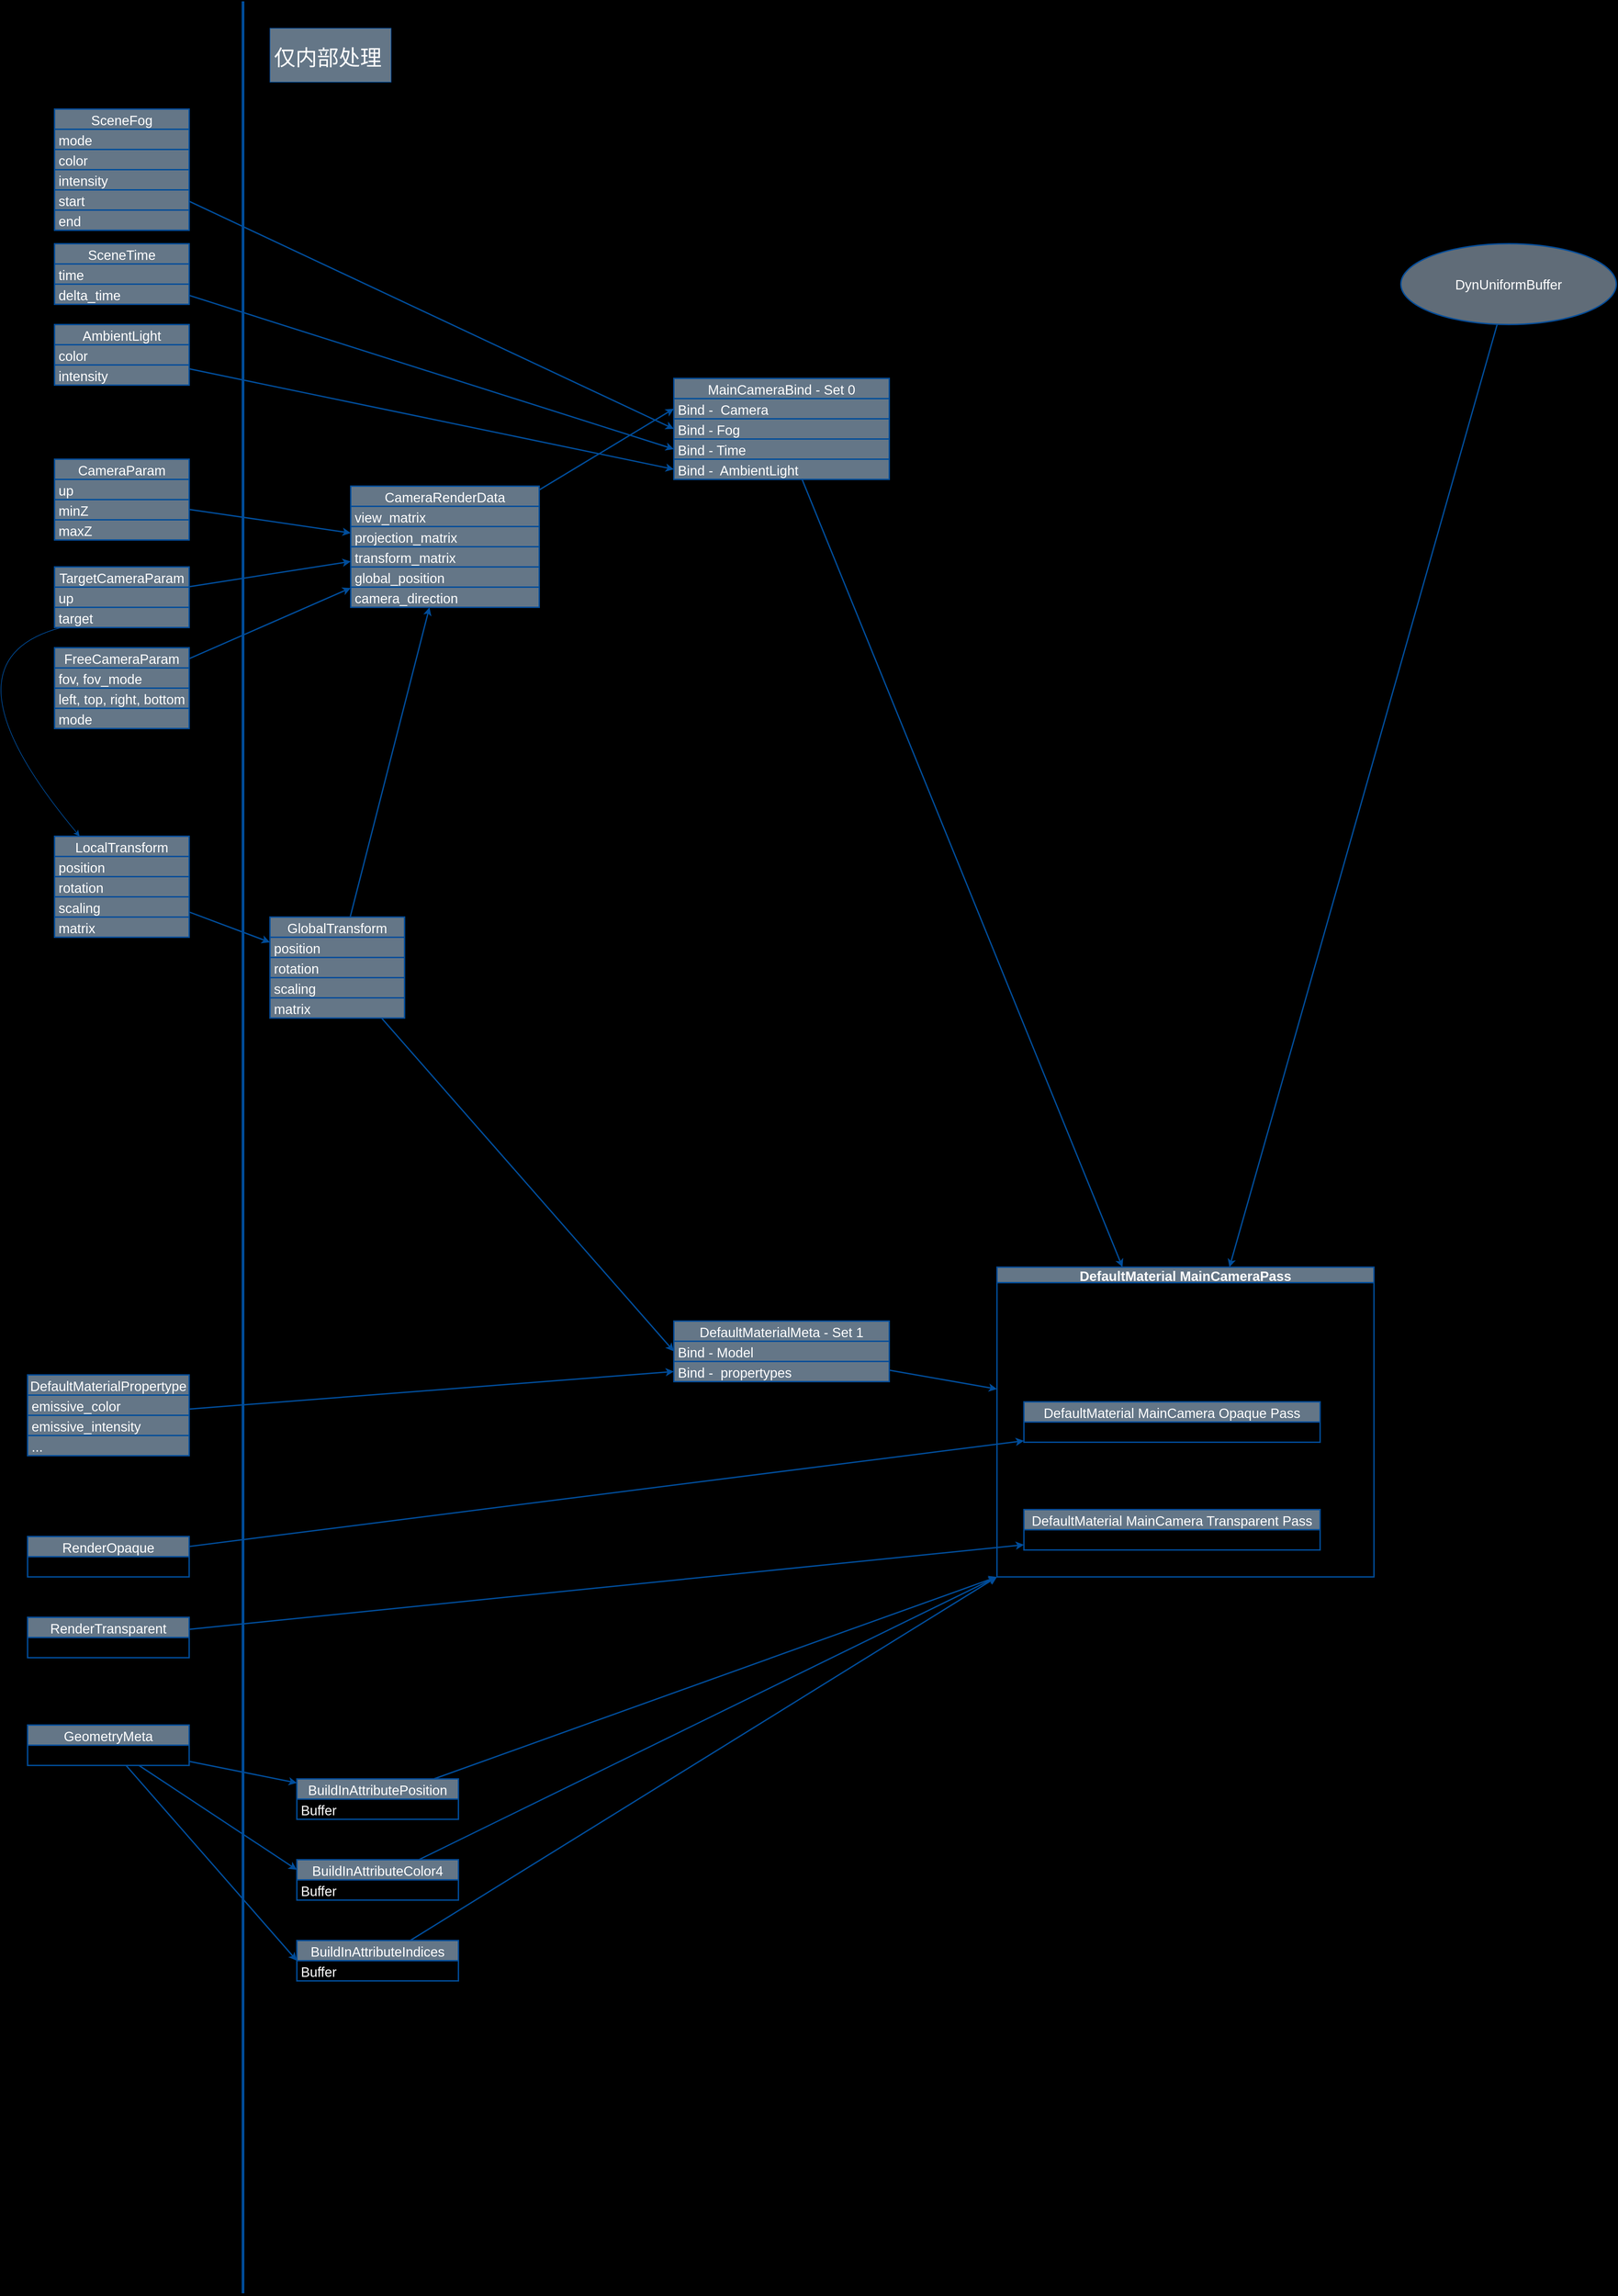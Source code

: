 <mxfile>
    <diagram id="FZ60K4LI011Gyu58d7Ft" name="Page-1">
        <mxGraphModel dx="2815" dy="1863" grid="1" gridSize="10" guides="1" tooltips="1" connect="1" arrows="1" fold="1" page="1" pageScale="1" pageWidth="850" pageHeight="1100" background="#000000" math="0" shadow="0">
            <root>
                <mxCell id="0"/>
                <mxCell id="1" parent="0"/>
                <mxCell id="86" style="edgeStyle=none;html=1;entryX=0;entryY=0.5;entryDx=0;entryDy=0;fontSize=20;strokeWidth=2;strokeColor=#004C99;fontColor=#FFFFFF;fillColor=#647687;" edge="1" parent="1" source="16" target="83">
                    <mxGeometry relative="1" as="geometry"/>
                </mxCell>
                <mxCell id="16" value="DefaultMaterialPropertype" style="swimlane;fontStyle=0;childLayout=stackLayout;horizontal=1;startSize=30;horizontalStack=0;resizeParent=1;resizeParentMax=0;resizeLast=0;collapsible=1;marginBottom=0;fontSize=20;strokeWidth=2;strokeColor=#004C99;fontColor=#ffffff;fillColor=#647687;" vertex="1" parent="1">
                    <mxGeometry x="-80" y="1920" width="240" height="120" as="geometry"/>
                </mxCell>
                <mxCell id="17" value="emissive_color" style="text;strokeColor=#004C99;fillColor=#647687;align=left;verticalAlign=middle;spacingLeft=4;spacingRight=4;overflow=hidden;points=[[0,0.5],[1,0.5]];portConstraint=eastwest;rotatable=0;fontSize=20;strokeWidth=2;fontColor=#ffffff;" vertex="1" parent="16">
                    <mxGeometry y="30" width="240" height="30" as="geometry"/>
                </mxCell>
                <mxCell id="18" value="emissive_intensity" style="text;strokeColor=#004C99;fillColor=#647687;align=left;verticalAlign=middle;spacingLeft=4;spacingRight=4;overflow=hidden;points=[[0,0.5],[1,0.5]];portConstraint=eastwest;rotatable=0;fontSize=20;strokeWidth=2;fontColor=#ffffff;" vertex="1" parent="16">
                    <mxGeometry y="60" width="240" height="30" as="geometry"/>
                </mxCell>
                <mxCell id="19" value="..." style="text;strokeColor=#004C99;fillColor=#647687;align=left;verticalAlign=middle;spacingLeft=4;spacingRight=4;overflow=hidden;points=[[0,0.5],[1,0.5]];portConstraint=eastwest;rotatable=0;fontSize=20;strokeWidth=2;fontColor=#ffffff;" vertex="1" parent="16">
                    <mxGeometry y="90" width="240" height="30" as="geometry"/>
                </mxCell>
                <mxCell id="78" style="edgeStyle=none;html=1;entryX=0;entryY=0.5;entryDx=0;entryDy=0;fontSize=20;strokeWidth=2;strokeColor=#004C99;fontColor=#FFFFFF;fillColor=#647687;" edge="1" parent="1" source="20" target="30">
                    <mxGeometry relative="1" as="geometry"/>
                </mxCell>
                <mxCell id="20" value="SceneFog" style="swimlane;fontStyle=0;childLayout=stackLayout;horizontal=1;startSize=30;horizontalStack=0;resizeParent=1;resizeParentMax=0;resizeLast=0;collapsible=1;marginBottom=0;fontSize=20;strokeWidth=2;strokeColor=#004C99;fontColor=#ffffff;fillColor=#647687;" vertex="1" parent="1">
                    <mxGeometry x="-40" y="40" width="200" height="180" as="geometry"/>
                </mxCell>
                <mxCell id="25" value="mode" style="text;strokeColor=#004C99;fillColor=#647687;align=left;verticalAlign=middle;spacingLeft=4;spacingRight=4;overflow=hidden;points=[[0,0.5],[1,0.5]];portConstraint=eastwest;rotatable=0;fontSize=20;strokeWidth=2;fontColor=#ffffff;" vertex="1" parent="20">
                    <mxGeometry y="30" width="200" height="30" as="geometry"/>
                </mxCell>
                <mxCell id="21" value="color" style="text;strokeColor=#004C99;fillColor=#647687;align=left;verticalAlign=middle;spacingLeft=4;spacingRight=4;overflow=hidden;points=[[0,0.5],[1,0.5]];portConstraint=eastwest;rotatable=0;fontSize=20;strokeWidth=2;fontColor=#ffffff;" vertex="1" parent="20">
                    <mxGeometry y="60" width="200" height="30" as="geometry"/>
                </mxCell>
                <mxCell id="22" value="intensity" style="text;strokeColor=#004C99;fillColor=#647687;align=left;verticalAlign=middle;spacingLeft=4;spacingRight=4;overflow=hidden;points=[[0,0.5],[1,0.5]];portConstraint=eastwest;rotatable=0;fontSize=20;strokeWidth=2;fontColor=#ffffff;" vertex="1" parent="20">
                    <mxGeometry y="90" width="200" height="30" as="geometry"/>
                </mxCell>
                <mxCell id="23" value="start" style="text;strokeColor=#004C99;fillColor=#647687;align=left;verticalAlign=middle;spacingLeft=4;spacingRight=4;overflow=hidden;points=[[0,0.5],[1,0.5]];portConstraint=eastwest;rotatable=0;fontSize=20;strokeWidth=2;fontColor=#ffffff;" vertex="1" parent="20">
                    <mxGeometry y="120" width="200" height="30" as="geometry"/>
                </mxCell>
                <mxCell id="24" value="end" style="text;strokeColor=#004C99;fillColor=#647687;align=left;verticalAlign=middle;spacingLeft=4;spacingRight=4;overflow=hidden;points=[[0,0.5],[1,0.5]];portConstraint=eastwest;rotatable=0;fontSize=20;strokeWidth=2;fontColor=#ffffff;" vertex="1" parent="20">
                    <mxGeometry y="150" width="200" height="30" as="geometry"/>
                </mxCell>
                <mxCell id="98" style="edgeStyle=none;html=1;fontSize=20;strokeWidth=2;strokeColor=#004C99;fontColor=#FFFFFF;fillColor=#647687;" edge="1" parent="1" source="28" target="106">
                    <mxGeometry relative="1" as="geometry"/>
                </mxCell>
                <mxCell id="28" value="MainCameraBind - Set 0" style="swimlane;fontStyle=0;childLayout=stackLayout;horizontal=1;startSize=30;horizontalStack=0;resizeParent=1;resizeParentMax=0;resizeLast=0;collapsible=1;marginBottom=0;fontSize=20;strokeWidth=2;strokeColor=#004C99;fontColor=#ffffff;fillColor=#647687;" vertex="1" parent="1">
                    <mxGeometry x="880" y="440" width="320" height="150" as="geometry"/>
                </mxCell>
                <mxCell id="29" value="Bind -  Camera" style="text;strokeColor=#004C99;fillColor=#647687;align=left;verticalAlign=middle;spacingLeft=4;spacingRight=4;overflow=hidden;points=[[0,0.5],[1,0.5]];portConstraint=eastwest;rotatable=0;fontSize=20;strokeWidth=2;fontColor=#ffffff;" vertex="1" parent="28">
                    <mxGeometry y="30" width="320" height="30" as="geometry"/>
                </mxCell>
                <mxCell id="30" value="Bind - Fog" style="text;strokeColor=#004C99;fillColor=#647687;align=left;verticalAlign=middle;spacingLeft=4;spacingRight=4;overflow=hidden;points=[[0,0.5],[1,0.5]];portConstraint=eastwest;rotatable=0;fontSize=20;strokeWidth=2;fontColor=#ffffff;" vertex="1" parent="28">
                    <mxGeometry y="60" width="320" height="30" as="geometry"/>
                </mxCell>
                <mxCell id="31" value="Bind - Time" style="text;strokeColor=#004C99;fillColor=#647687;align=left;verticalAlign=middle;spacingLeft=4;spacingRight=4;overflow=hidden;points=[[0,0.5],[1,0.5]];portConstraint=eastwest;rotatable=0;fontSize=20;strokeWidth=2;fontColor=#ffffff;" vertex="1" parent="28">
                    <mxGeometry y="90" width="320" height="30" as="geometry"/>
                </mxCell>
                <mxCell id="32" value="Bind -  AmbientLight" style="text;strokeColor=#004C99;fillColor=#647687;align=left;verticalAlign=middle;spacingLeft=4;spacingRight=4;overflow=hidden;points=[[0,0.5],[1,0.5]];portConstraint=eastwest;rotatable=0;fontSize=20;strokeWidth=2;fontColor=#ffffff;" vertex="1" parent="28">
                    <mxGeometry y="120" width="320" height="30" as="geometry"/>
                </mxCell>
                <mxCell id="79" style="edgeStyle=none;html=1;entryX=0;entryY=0.5;entryDx=0;entryDy=0;fontSize=20;strokeWidth=2;strokeColor=#004C99;fontColor=#FFFFFF;fillColor=#647687;" edge="1" parent="1" source="33" target="31">
                    <mxGeometry relative="1" as="geometry"/>
                </mxCell>
                <mxCell id="33" value="SceneTime" style="swimlane;fontStyle=0;childLayout=stackLayout;horizontal=1;startSize=30;horizontalStack=0;resizeParent=1;resizeParentMax=0;resizeLast=0;collapsible=1;marginBottom=0;fontSize=20;strokeWidth=2;strokeColor=#004C99;fontColor=#ffffff;fillColor=#647687;" vertex="1" parent="1">
                    <mxGeometry x="-40" y="240" width="200" height="90" as="geometry"/>
                </mxCell>
                <mxCell id="34" value="time" style="text;strokeColor=#004C99;fillColor=#647687;align=left;verticalAlign=middle;spacingLeft=4;spacingRight=4;overflow=hidden;points=[[0,0.5],[1,0.5]];portConstraint=eastwest;rotatable=0;fontSize=20;strokeWidth=2;fontColor=#ffffff;" vertex="1" parent="33">
                    <mxGeometry y="30" width="200" height="30" as="geometry"/>
                </mxCell>
                <mxCell id="35" value="delta_time" style="text;strokeColor=#004C99;fillColor=#647687;align=left;verticalAlign=middle;spacingLeft=4;spacingRight=4;overflow=hidden;points=[[0,0.5],[1,0.5]];portConstraint=eastwest;rotatable=0;fontSize=20;strokeWidth=2;fontColor=#ffffff;" vertex="1" parent="33">
                    <mxGeometry y="60" width="200" height="30" as="geometry"/>
                </mxCell>
                <mxCell id="80" style="edgeStyle=none;html=1;entryX=0;entryY=0.5;entryDx=0;entryDy=0;fontSize=20;strokeWidth=2;strokeColor=#004C99;fontColor=#FFFFFF;fillColor=#647687;" edge="1" parent="1" source="39" target="32">
                    <mxGeometry relative="1" as="geometry"/>
                </mxCell>
                <mxCell id="39" value="AmbientLight" style="swimlane;fontStyle=0;childLayout=stackLayout;horizontal=1;startSize=30;horizontalStack=0;resizeParent=1;resizeParentMax=0;resizeLast=0;collapsible=1;marginBottom=0;fontSize=20;strokeWidth=2;strokeColor=#004C99;fontColor=#ffffff;fillColor=#647687;" vertex="1" parent="1">
                    <mxGeometry x="-40" y="360" width="200" height="90" as="geometry"/>
                </mxCell>
                <mxCell id="40" value="color" style="text;strokeColor=#004C99;fillColor=#647687;align=left;verticalAlign=middle;spacingLeft=4;spacingRight=4;overflow=hidden;points=[[0,0.5],[1,0.5]];portConstraint=eastwest;rotatable=0;fontSize=20;strokeWidth=2;fontColor=#ffffff;" vertex="1" parent="39">
                    <mxGeometry y="30" width="200" height="30" as="geometry"/>
                </mxCell>
                <mxCell id="41" value="intensity" style="text;strokeColor=#004C99;fillColor=#647687;align=left;verticalAlign=middle;spacingLeft=4;spacingRight=4;overflow=hidden;points=[[0,0.5],[1,0.5]];portConstraint=eastwest;rotatable=0;fontSize=20;strokeWidth=2;fontColor=#ffffff;" vertex="1" parent="39">
                    <mxGeometry y="60" width="200" height="30" as="geometry"/>
                </mxCell>
                <mxCell id="77" style="edgeStyle=none;html=1;entryX=0;entryY=0.5;entryDx=0;entryDy=0;fontSize=20;strokeWidth=2;strokeColor=#004C99;fontColor=#FFFFFF;fillColor=#647687;" edge="1" parent="1" source="42" target="29">
                    <mxGeometry relative="1" as="geometry"/>
                </mxCell>
                <mxCell id="42" value="CameraRenderData" style="swimlane;fontStyle=0;childLayout=stackLayout;horizontal=1;startSize=30;horizontalStack=0;resizeParent=1;resizeParentMax=0;resizeLast=0;collapsible=1;marginBottom=0;fontSize=20;strokeWidth=2;strokeColor=#004C99;fontColor=#ffffff;fillColor=#647687;" vertex="1" parent="1">
                    <mxGeometry x="400" y="600" width="280" height="180" as="geometry"/>
                </mxCell>
                <mxCell id="43" value="view_matrix" style="text;strokeColor=#004C99;fillColor=#647687;align=left;verticalAlign=middle;spacingLeft=4;spacingRight=4;overflow=hidden;points=[[0,0.5],[1,0.5]];portConstraint=eastwest;rotatable=0;fontSize=20;strokeWidth=2;fontColor=#ffffff;" vertex="1" parent="42">
                    <mxGeometry y="30" width="280" height="30" as="geometry"/>
                </mxCell>
                <mxCell id="44" value="projection_matrix" style="text;strokeColor=#004C99;fillColor=#647687;align=left;verticalAlign=middle;spacingLeft=4;spacingRight=4;overflow=hidden;points=[[0,0.5],[1,0.5]];portConstraint=eastwest;rotatable=0;fontSize=20;strokeWidth=2;fontColor=#ffffff;" vertex="1" parent="42">
                    <mxGeometry y="60" width="280" height="30" as="geometry"/>
                </mxCell>
                <mxCell id="45" value="transform_matrix" style="text;strokeColor=#004C99;fillColor=#647687;align=left;verticalAlign=middle;spacingLeft=4;spacingRight=4;overflow=hidden;points=[[0,0.5],[1,0.5]];portConstraint=eastwest;rotatable=0;fontSize=20;strokeWidth=2;fontColor=#ffffff;" vertex="1" parent="42">
                    <mxGeometry y="90" width="280" height="30" as="geometry"/>
                </mxCell>
                <mxCell id="46" value="global_position" style="text;strokeColor=#004C99;fillColor=#647687;align=left;verticalAlign=middle;spacingLeft=4;spacingRight=4;overflow=hidden;points=[[0,0.5],[1,0.5]];portConstraint=eastwest;rotatable=0;fontSize=20;strokeWidth=2;fontColor=#ffffff;" vertex="1" parent="42">
                    <mxGeometry y="120" width="280" height="30" as="geometry"/>
                </mxCell>
                <mxCell id="47" value="camera_direction" style="text;strokeColor=#004C99;fillColor=#647687;align=left;verticalAlign=middle;spacingLeft=4;spacingRight=4;overflow=hidden;points=[[0,0.5],[1,0.5]];portConstraint=eastwest;rotatable=0;fontSize=20;strokeWidth=2;fontColor=#ffffff;" vertex="1" parent="42">
                    <mxGeometry y="150" width="280" height="30" as="geometry"/>
                </mxCell>
                <mxCell id="60" style="edgeStyle=none;html=1;fontSize=20;strokeWidth=2;strokeColor=#004C99;fontColor=#FFFFFF;fillColor=#647687;" edge="1" parent="1" source="48" target="42">
                    <mxGeometry relative="1" as="geometry"/>
                </mxCell>
                <mxCell id="48" value="CameraParam" style="swimlane;fontStyle=0;childLayout=stackLayout;horizontal=1;startSize=30;horizontalStack=0;resizeParent=1;resizeParentMax=0;resizeLast=0;collapsible=1;marginBottom=0;fontSize=20;strokeWidth=2;strokeColor=#004C99;fontColor=#ffffff;fillColor=#647687;" vertex="1" parent="1">
                    <mxGeometry x="-40" y="560" width="200" height="120" as="geometry"/>
                </mxCell>
                <mxCell id="49" value="up" style="text;strokeColor=#004C99;fillColor=#647687;align=left;verticalAlign=middle;spacingLeft=4;spacingRight=4;overflow=hidden;points=[[0,0.5],[1,0.5]];portConstraint=eastwest;rotatable=0;fontSize=20;strokeWidth=2;fontColor=#ffffff;" vertex="1" parent="48">
                    <mxGeometry y="30" width="200" height="30" as="geometry"/>
                </mxCell>
                <mxCell id="50" value="minZ" style="text;strokeColor=#004C99;fillColor=#647687;align=left;verticalAlign=middle;spacingLeft=4;spacingRight=4;overflow=hidden;points=[[0,0.5],[1,0.5]];portConstraint=eastwest;rotatable=0;fontSize=20;strokeWidth=2;fontColor=#ffffff;" vertex="1" parent="48">
                    <mxGeometry y="60" width="200" height="30" as="geometry"/>
                </mxCell>
                <mxCell id="51" value="maxZ" style="text;strokeColor=#004C99;fillColor=#647687;align=left;verticalAlign=middle;spacingLeft=4;spacingRight=4;overflow=hidden;points=[[0,0.5],[1,0.5]];portConstraint=eastwest;rotatable=0;fontSize=20;strokeWidth=2;fontColor=#ffffff;" vertex="1" parent="48">
                    <mxGeometry y="90" width="200" height="30" as="geometry"/>
                </mxCell>
                <mxCell id="61" style="edgeStyle=none;html=1;fontSize=20;strokeWidth=2;strokeColor=#004C99;fontColor=#FFFFFF;fillColor=#647687;" edge="1" parent="1" source="52" target="42">
                    <mxGeometry relative="1" as="geometry"/>
                </mxCell>
                <mxCell id="52" value="TargetCameraParam" style="swimlane;fontStyle=0;childLayout=stackLayout;horizontal=1;startSize=30;horizontalStack=0;resizeParent=1;resizeParentMax=0;resizeLast=0;collapsible=1;marginBottom=0;fontSize=20;strokeWidth=2;strokeColor=#004C99;fontColor=#ffffff;fillColor=#647687;" vertex="1" parent="1">
                    <mxGeometry x="-40" y="720" width="200" height="90" as="geometry"/>
                </mxCell>
                <mxCell id="53" value="up" style="text;strokeColor=#004C99;fillColor=#647687;align=left;verticalAlign=middle;spacingLeft=4;spacingRight=4;overflow=hidden;points=[[0,0.5],[1,0.5]];portConstraint=eastwest;rotatable=0;fontSize=20;strokeWidth=2;fontColor=#ffffff;" vertex="1" parent="52">
                    <mxGeometry y="30" width="200" height="30" as="geometry"/>
                </mxCell>
                <mxCell id="54" value="target" style="text;strokeColor=#004C99;fillColor=#647687;align=left;verticalAlign=middle;spacingLeft=4;spacingRight=4;overflow=hidden;points=[[0,0.5],[1,0.5]];portConstraint=eastwest;rotatable=0;fontSize=20;strokeWidth=2;fontColor=#ffffff;" vertex="1" parent="52">
                    <mxGeometry y="60" width="200" height="30" as="geometry"/>
                </mxCell>
                <mxCell id="62" style="edgeStyle=none;html=1;fontSize=20;strokeWidth=2;strokeColor=#004C99;fontColor=#FFFFFF;fillColor=#647687;" edge="1" parent="1" source="56" target="42">
                    <mxGeometry relative="1" as="geometry"/>
                </mxCell>
                <mxCell id="56" value="FreeCameraParam" style="swimlane;fontStyle=0;childLayout=stackLayout;horizontal=1;startSize=30;horizontalStack=0;resizeParent=1;resizeParentMax=0;resizeLast=0;collapsible=1;marginBottom=0;fontSize=20;strokeWidth=2;strokeColor=#004C99;fontColor=#ffffff;fillColor=#647687;" vertex="1" parent="1">
                    <mxGeometry x="-40" y="840" width="200" height="120" as="geometry"/>
                </mxCell>
                <mxCell id="57" value="fov, fov_mode" style="text;strokeColor=#004C99;fillColor=#647687;align=left;verticalAlign=middle;spacingLeft=4;spacingRight=4;overflow=hidden;points=[[0,0.5],[1,0.5]];portConstraint=eastwest;rotatable=0;fontSize=20;strokeWidth=2;fontColor=#ffffff;" vertex="1" parent="56">
                    <mxGeometry y="30" width="200" height="30" as="geometry"/>
                </mxCell>
                <mxCell id="58" value="left, top, right, bottom" style="text;strokeColor=#004C99;fillColor=#647687;align=left;verticalAlign=middle;spacingLeft=4;spacingRight=4;overflow=hidden;points=[[0,0.5],[1,0.5]];portConstraint=eastwest;rotatable=0;fontSize=20;strokeWidth=2;fontColor=#ffffff;" vertex="1" parent="56">
                    <mxGeometry y="60" width="200" height="30" as="geometry"/>
                </mxCell>
                <mxCell id="59" value="mode" style="text;strokeColor=#004C99;fillColor=#647687;align=left;verticalAlign=middle;spacingLeft=4;spacingRight=4;overflow=hidden;points=[[0,0.5],[1,0.5]];portConstraint=eastwest;rotatable=0;fontSize=20;strokeWidth=2;fontColor=#ffffff;" vertex="1" parent="56">
                    <mxGeometry y="90" width="200" height="30" as="geometry"/>
                </mxCell>
                <mxCell id="75" style="edgeStyle=none;html=1;fontSize=20;strokeWidth=2;strokeColor=#004C99;fontColor=#FFFFFF;fillColor=#647687;" edge="1" parent="1" source="63" target="69">
                    <mxGeometry relative="1" as="geometry"/>
                </mxCell>
                <mxCell id="63" value="LocalTransform" style="swimlane;fontStyle=0;childLayout=stackLayout;horizontal=1;startSize=30;horizontalStack=0;resizeParent=1;resizeParentMax=0;resizeLast=0;collapsible=1;marginBottom=0;fontSize=20;strokeWidth=2;strokeColor=#004C99;fontColor=#ffffff;fillColor=#647687;" vertex="1" parent="1">
                    <mxGeometry x="-40" y="1120" width="200" height="150" as="geometry"/>
                </mxCell>
                <mxCell id="64" value="position" style="text;strokeColor=#004C99;fillColor=#647687;align=left;verticalAlign=middle;spacingLeft=4;spacingRight=4;overflow=hidden;points=[[0,0.5],[1,0.5]];portConstraint=eastwest;rotatable=0;fontSize=20;strokeWidth=2;fontColor=#ffffff;" vertex="1" parent="63">
                    <mxGeometry y="30" width="200" height="30" as="geometry"/>
                </mxCell>
                <mxCell id="65" value="rotation" style="text;strokeColor=#004C99;fillColor=#647687;align=left;verticalAlign=middle;spacingLeft=4;spacingRight=4;overflow=hidden;points=[[0,0.5],[1,0.5]];portConstraint=eastwest;rotatable=0;fontSize=20;strokeWidth=2;fontColor=#ffffff;" vertex="1" parent="63">
                    <mxGeometry y="60" width="200" height="30" as="geometry"/>
                </mxCell>
                <mxCell id="66" value="scaling" style="text;strokeColor=#004C99;fillColor=#647687;align=left;verticalAlign=middle;spacingLeft=4;spacingRight=4;overflow=hidden;points=[[0,0.5],[1,0.5]];portConstraint=eastwest;rotatable=0;fontSize=20;strokeWidth=2;fontColor=#ffffff;" vertex="1" parent="63">
                    <mxGeometry y="90" width="200" height="30" as="geometry"/>
                </mxCell>
                <mxCell id="73" value="matrix" style="text;strokeColor=#004C99;fillColor=#647687;align=left;verticalAlign=middle;spacingLeft=4;spacingRight=4;overflow=hidden;points=[[0,0.5],[1,0.5]];portConstraint=eastwest;rotatable=0;fontSize=20;strokeWidth=2;fontColor=#ffffff;" vertex="1" parent="63">
                    <mxGeometry y="120" width="200" height="30" as="geometry"/>
                </mxCell>
                <mxCell id="68" value="" style="curved=1;endArrow=classic;html=1;fontSize=20;strokeColor=#004C99;fontColor=#FFFFFF;fillColor=#647687;" edge="1" parent="1" source="52" target="63">
                    <mxGeometry width="50" height="50" relative="1" as="geometry">
                        <mxPoint x="-30" y="980" as="sourcePoint"/>
                        <mxPoint x="20" y="930" as="targetPoint"/>
                        <Array as="points">
                            <mxPoint x="-30" y="810"/>
                            <mxPoint x="-220" y="860"/>
                        </Array>
                    </mxGeometry>
                </mxCell>
                <mxCell id="76" style="edgeStyle=none;html=1;fontSize=20;strokeWidth=2;strokeColor=#004C99;fontColor=#FFFFFF;fillColor=#647687;" edge="1" parent="1" source="69" target="42">
                    <mxGeometry relative="1" as="geometry"/>
                </mxCell>
                <mxCell id="85" style="edgeStyle=none;html=1;entryX=0;entryY=0.5;entryDx=0;entryDy=0;fontSize=20;strokeWidth=2;strokeColor=#004C99;fontColor=#FFFFFF;fillColor=#647687;" edge="1" parent="1" source="69" target="82">
                    <mxGeometry relative="1" as="geometry"/>
                </mxCell>
                <mxCell id="69" value="GlobalTransform" style="swimlane;fontStyle=0;childLayout=stackLayout;horizontal=1;startSize=30;horizontalStack=0;resizeParent=1;resizeParentMax=0;resizeLast=0;collapsible=1;marginBottom=0;fontSize=20;strokeWidth=2;strokeColor=#004C99;fontColor=#ffffff;fillColor=#647687;" vertex="1" parent="1">
                    <mxGeometry x="280" y="1240" width="200" height="150" as="geometry"/>
                </mxCell>
                <mxCell id="70" value="position" style="text;strokeColor=#004C99;fillColor=#647687;align=left;verticalAlign=middle;spacingLeft=4;spacingRight=4;overflow=hidden;points=[[0,0.5],[1,0.5]];portConstraint=eastwest;rotatable=0;fontSize=20;strokeWidth=2;fontColor=#ffffff;" vertex="1" parent="69">
                    <mxGeometry y="30" width="200" height="30" as="geometry"/>
                </mxCell>
                <mxCell id="71" value="rotation" style="text;strokeColor=#004C99;fillColor=#647687;align=left;verticalAlign=middle;spacingLeft=4;spacingRight=4;overflow=hidden;points=[[0,0.5],[1,0.5]];portConstraint=eastwest;rotatable=0;fontSize=20;strokeWidth=2;fontColor=#ffffff;" vertex="1" parent="69">
                    <mxGeometry y="60" width="200" height="30" as="geometry"/>
                </mxCell>
                <mxCell id="72" value="scaling" style="text;strokeColor=#004C99;fillColor=#647687;align=left;verticalAlign=middle;spacingLeft=4;spacingRight=4;overflow=hidden;points=[[0,0.5],[1,0.5]];portConstraint=eastwest;rotatable=0;fontSize=20;strokeWidth=2;fontColor=#ffffff;" vertex="1" parent="69">
                    <mxGeometry y="90" width="200" height="30" as="geometry"/>
                </mxCell>
                <mxCell id="74" value="matrix" style="text;strokeColor=#004C99;fillColor=#647687;align=left;verticalAlign=middle;spacingLeft=4;spacingRight=4;overflow=hidden;points=[[0,0.5],[1,0.5]];portConstraint=eastwest;rotatable=0;fontSize=20;strokeWidth=2;fontColor=#ffffff;" vertex="1" parent="69">
                    <mxGeometry y="120" width="200" height="30" as="geometry"/>
                </mxCell>
                <mxCell id="99" style="edgeStyle=none;html=1;fontSize=20;strokeWidth=2;strokeColor=#004C99;fontColor=#FFFFFF;fillColor=#647687;" edge="1" parent="1" source="81" target="106">
                    <mxGeometry relative="1" as="geometry">
                        <mxPoint x="2220" y="1690" as="targetPoint"/>
                    </mxGeometry>
                </mxCell>
                <mxCell id="81" value="DefaultMaterialMeta - Set 1" style="swimlane;fontStyle=0;childLayout=stackLayout;horizontal=1;startSize=30;horizontalStack=0;resizeParent=1;resizeParentMax=0;resizeLast=0;collapsible=1;marginBottom=0;fontSize=20;strokeWidth=2;strokeColor=#004C99;fontColor=#ffffff;fillColor=#647687;" vertex="1" parent="1">
                    <mxGeometry x="880" y="1840" width="320" height="90" as="geometry"/>
                </mxCell>
                <mxCell id="82" value="Bind - Model" style="text;strokeColor=#004C99;fillColor=#647687;align=left;verticalAlign=middle;spacingLeft=4;spacingRight=4;overflow=hidden;points=[[0,0.5],[1,0.5]];portConstraint=eastwest;rotatable=0;fontSize=20;strokeWidth=2;fontColor=#ffffff;" vertex="1" parent="81">
                    <mxGeometry y="30" width="320" height="30" as="geometry"/>
                </mxCell>
                <mxCell id="83" value="Bind -  propertypes" style="text;strokeColor=#004C99;fillColor=#647687;align=left;verticalAlign=middle;spacingLeft=4;spacingRight=4;overflow=hidden;points=[[0,0.5],[1,0.5]];portConstraint=eastwest;rotatable=0;fontSize=20;strokeWidth=2;fontColor=#ffffff;" vertex="1" parent="81">
                    <mxGeometry y="60" width="320" height="30" as="geometry"/>
                </mxCell>
                <mxCell id="87" value="" style="endArrow=none;html=1;strokeWidth=4;fillColor=#647687;strokeColor=#004C99;fontColor=#FFFFFF;" edge="1" parent="1">
                    <mxGeometry width="50" height="50" relative="1" as="geometry">
                        <mxPoint x="240" y="3284.0" as="sourcePoint"/>
                        <mxPoint x="240" y="-120" as="targetPoint"/>
                    </mxGeometry>
                </mxCell>
                <mxCell id="88" value="仅内部处理" style="text;strokeColor=#004C99;fillColor=#647687;align=left;verticalAlign=middle;spacingLeft=4;spacingRight=4;overflow=hidden;points=[[0,0.5],[1,0.5]];portConstraint=eastwest;rotatable=0;fontSize=32;fontColor=#ffffff;" vertex="1" parent="1">
                    <mxGeometry x="280" y="-80" width="180" height="80" as="geometry"/>
                </mxCell>
                <mxCell id="108" style="edgeStyle=none;html=1;fontSize=20;strokeWidth=2;strokeColor=#004C99;fontColor=#FFFFFF;fillColor=#647687;" edge="1" parent="1" source="100" target="104">
                    <mxGeometry relative="1" as="geometry"/>
                </mxCell>
                <mxCell id="100" value="RenderOpaque" style="swimlane;fontStyle=0;childLayout=stackLayout;horizontal=1;startSize=30;horizontalStack=0;resizeParent=1;resizeParentMax=0;resizeLast=0;collapsible=1;marginBottom=0;fontSize=20;strokeWidth=2;strokeColor=#004C99;fontColor=#ffffff;fillColor=#647687;" vertex="1" parent="1">
                    <mxGeometry x="-80" y="2160" width="240" height="60" as="geometry"/>
                </mxCell>
                <mxCell id="106" value="DefaultMaterial MainCameraPass" style="swimlane;fontSize=20;strokeWidth=2;strokeColor=#004C99;fontColor=#ffffff;fillColor=#647687;" vertex="1" parent="1">
                    <mxGeometry x="1360" y="1760" width="560" height="460" as="geometry"/>
                </mxCell>
                <mxCell id="104" value="DefaultMaterial MainCamera Opaque Pass" style="swimlane;fontStyle=0;childLayout=stackLayout;horizontal=1;startSize=30;horizontalStack=0;resizeParent=1;resizeParentMax=0;resizeLast=0;collapsible=1;marginBottom=0;fontSize=20;strokeWidth=2;strokeColor=#004C99;fontColor=#ffffff;fillColor=#647687;" vertex="1" parent="106">
                    <mxGeometry x="40" y="200" width="440" height="60" as="geometry"/>
                </mxCell>
                <mxCell id="105" value="DefaultMaterial MainCamera Transparent Pass" style="swimlane;fontStyle=0;childLayout=stackLayout;horizontal=1;startSize=30;horizontalStack=0;resizeParent=1;resizeParentMax=0;resizeLast=0;collapsible=1;marginBottom=0;fontSize=20;strokeWidth=2;strokeColor=#004C99;fontColor=#ffffff;fillColor=#647687;" vertex="1" parent="106">
                    <mxGeometry x="40" y="360" width="440" height="60" as="geometry"/>
                </mxCell>
                <mxCell id="110" style="edgeStyle=none;html=1;fontSize=20;strokeWidth=2;strokeColor=#004C99;fontColor=#FFFFFF;fillColor=#647687;" edge="1" parent="1" source="109" target="105">
                    <mxGeometry relative="1" as="geometry"/>
                </mxCell>
                <mxCell id="109" value="RenderTransparent" style="swimlane;fontStyle=0;childLayout=stackLayout;horizontal=1;startSize=30;horizontalStack=0;resizeParent=1;resizeParentMax=0;resizeLast=0;collapsible=1;marginBottom=0;fontSize=20;strokeWidth=2;strokeColor=#004C99;fontColor=#ffffff;fillColor=#647687;" vertex="1" parent="1">
                    <mxGeometry x="-80" y="2280" width="240" height="60" as="geometry"/>
                </mxCell>
                <mxCell id="120" style="edgeStyle=none;html=1;entryX=0;entryY=1;entryDx=0;entryDy=0;fontSize=20;fontColor=#FFFFFF;strokeColor=#004C99;strokeWidth=2;" edge="1" parent="1" source="113" target="106">
                    <mxGeometry relative="1" as="geometry"/>
                </mxCell>
                <mxCell id="113" value="BuildInAttributePosition" style="swimlane;fontStyle=0;childLayout=stackLayout;horizontal=1;startSize=30;horizontalStack=0;resizeParent=1;resizeParentMax=0;resizeLast=0;collapsible=1;marginBottom=0;fontSize=20;strokeWidth=2;strokeColor=#004C99;fontColor=#ffffff;fillColor=#647687;" vertex="1" parent="1">
                    <mxGeometry x="320" y="2520" width="240" height="60" as="geometry"/>
                </mxCell>
                <mxCell id="123" value="Buffer" style="text;strokeColor=none;fillColor=none;align=left;verticalAlign=middle;spacingLeft=4;spacingRight=4;overflow=hidden;points=[[0,0.5],[1,0.5]];portConstraint=eastwest;rotatable=0;fontSize=20;fontColor=#FFFFFF;" vertex="1" parent="113">
                    <mxGeometry y="30" width="240" height="30" as="geometry"/>
                </mxCell>
                <mxCell id="121" style="edgeStyle=none;html=1;fontSize=20;fontColor=#FFFFFF;strokeColor=#004C99;strokeWidth=2;entryX=0;entryY=1;entryDx=0;entryDy=0;" edge="1" parent="1" source="114" target="106">
                    <mxGeometry relative="1" as="geometry">
                        <mxPoint x="1380" y="2230" as="targetPoint"/>
                    </mxGeometry>
                </mxCell>
                <mxCell id="114" value="BuildInAttributeColor4" style="swimlane;fontStyle=0;childLayout=stackLayout;horizontal=1;startSize=30;horizontalStack=0;resizeParent=1;resizeParentMax=0;resizeLast=0;collapsible=1;marginBottom=0;fontSize=20;strokeWidth=2;strokeColor=#004C99;fontColor=#ffffff;fillColor=#647687;" vertex="1" parent="1">
                    <mxGeometry x="320" y="2640" width="240" height="60" as="geometry"/>
                </mxCell>
                <mxCell id="124" value="Buffer" style="text;strokeColor=none;fillColor=none;align=left;verticalAlign=middle;spacingLeft=4;spacingRight=4;overflow=hidden;points=[[0,0.5],[1,0.5]];portConstraint=eastwest;rotatable=0;fontSize=20;fontColor=#FFFFFF;" vertex="1" parent="114">
                    <mxGeometry y="30" width="240" height="30" as="geometry"/>
                </mxCell>
                <mxCell id="122" style="edgeStyle=none;html=1;fontSize=20;fontColor=#FFFFFF;strokeColor=#004C99;strokeWidth=2;entryX=0;entryY=1;entryDx=0;entryDy=0;" edge="1" parent="1" source="115" target="106">
                    <mxGeometry relative="1" as="geometry">
                        <mxPoint x="1410" y="2220" as="targetPoint"/>
                    </mxGeometry>
                </mxCell>
                <mxCell id="115" value="BuildInAttributeIndices" style="swimlane;fontStyle=0;childLayout=stackLayout;horizontal=1;startSize=30;horizontalStack=0;resizeParent=1;resizeParentMax=0;resizeLast=0;collapsible=1;marginBottom=0;fontSize=20;strokeWidth=2;strokeColor=#004C99;fontColor=#ffffff;fillColor=#647687;" vertex="1" parent="1">
                    <mxGeometry x="320" y="2760" width="240" height="60" as="geometry"/>
                </mxCell>
                <mxCell id="125" value="Buffer" style="text;strokeColor=none;fillColor=none;align=left;verticalAlign=middle;spacingLeft=4;spacingRight=4;overflow=hidden;points=[[0,0.5],[1,0.5]];portConstraint=eastwest;rotatable=0;fontSize=20;fontColor=#FFFFFF;" vertex="1" parent="115">
                    <mxGeometry y="30" width="240" height="30" as="geometry"/>
                </mxCell>
                <mxCell id="117" style="edgeStyle=none;html=1;fontSize=20;fontColor=#FFFFFF;strokeColor=#004C99;strokeWidth=2;" edge="1" parent="1" source="116" target="113">
                    <mxGeometry relative="1" as="geometry"/>
                </mxCell>
                <mxCell id="118" style="edgeStyle=none;html=1;entryX=0;entryY=0.25;entryDx=0;entryDy=0;fontSize=20;fontColor=#FFFFFF;strokeColor=#004C99;strokeWidth=2;" edge="1" parent="1" source="116" target="114">
                    <mxGeometry relative="1" as="geometry"/>
                </mxCell>
                <mxCell id="119" style="edgeStyle=none;html=1;entryX=0;entryY=0.5;entryDx=0;entryDy=0;fontSize=20;fontColor=#FFFFFF;strokeColor=#004C99;strokeWidth=2;" edge="1" parent="1" source="116" target="115">
                    <mxGeometry relative="1" as="geometry"/>
                </mxCell>
                <mxCell id="116" value="GeometryMeta" style="swimlane;fontStyle=0;childLayout=stackLayout;horizontal=1;startSize=30;horizontalStack=0;resizeParent=1;resizeParentMax=0;resizeLast=0;collapsible=1;marginBottom=0;fontSize=20;strokeWidth=2;strokeColor=#004C99;fontColor=#ffffff;fillColor=#647687;" vertex="1" parent="1">
                    <mxGeometry x="-80" y="2440" width="240" height="60" as="geometry"/>
                </mxCell>
                <mxCell id="127" style="edgeStyle=none;html=1;fontSize=20;fontColor=#FFFFFF;strokeColor=#004C99;strokeWidth=2;" edge="1" parent="1" source="126" target="106">
                    <mxGeometry relative="1" as="geometry"/>
                </mxCell>
                <mxCell id="126" value="DynUniformBuffer" style="ellipse;whiteSpace=wrap;html=1;fontSize=20;fontColor=#FFFFFF;strokeColor=#004C99;strokeWidth=2;fillColor=#606C78;" vertex="1" parent="1">
                    <mxGeometry x="1960" y="240" width="320" height="120" as="geometry"/>
                </mxCell>
            </root>
        </mxGraphModel>
    </diagram>
</mxfile>